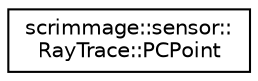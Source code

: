 digraph "Graphical Class Hierarchy"
{
 // LATEX_PDF_SIZE
  edge [fontname="Helvetica",fontsize="10",labelfontname="Helvetica",labelfontsize="10"];
  node [fontname="Helvetica",fontsize="10",shape=record];
  rankdir="LR";
  Node0 [label="scrimmage::sensor::\lRayTrace::PCPoint",height=0.2,width=0.4,color="black", fillcolor="white", style="filled",URL="$classscrimmage_1_1sensor_1_1RayTrace_1_1PCPoint.html",tooltip=" "];
}
